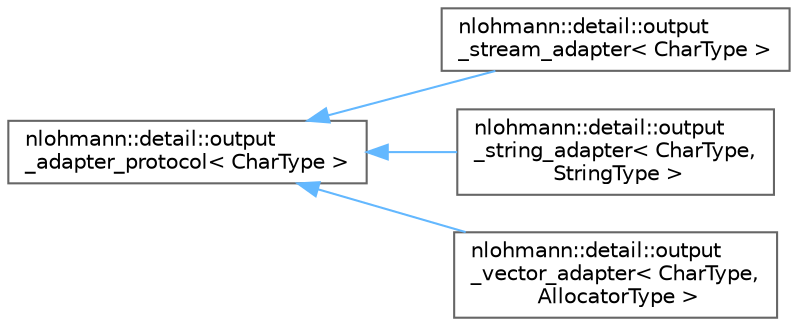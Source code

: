 digraph "Graphical Class Hierarchy"
{
 // LATEX_PDF_SIZE
  bgcolor="transparent";
  edge [fontname=Helvetica,fontsize=10,labelfontname=Helvetica,labelfontsize=10];
  node [fontname=Helvetica,fontsize=10,shape=box,height=0.2,width=0.4];
  rankdir="LR";
  Node0 [id="Node000000",label="nlohmann::detail::output\l_adapter_protocol\< CharType \>",height=0.2,width=0.4,color="grey40", fillcolor="white", style="filled",URL="$structnlohmann_1_1detail_1_1output__adapter__protocol.html",tooltip="abstract output adapter interface"];
  Node0 -> Node1 [id="edge67_Node000000_Node000001",dir="back",color="steelblue1",style="solid",tooltip=" "];
  Node1 [id="Node000001",label="nlohmann::detail::output\l_stream_adapter\< CharType \>",height=0.2,width=0.4,color="grey40", fillcolor="white", style="filled",URL="$classnlohmann_1_1detail_1_1output__stream__adapter.html",tooltip="output adapter for output streams"];
  Node0 -> Node2 [id="edge68_Node000000_Node000002",dir="back",color="steelblue1",style="solid",tooltip=" "];
  Node2 [id="Node000002",label="nlohmann::detail::output\l_string_adapter\< CharType,\l StringType \>",height=0.2,width=0.4,color="grey40", fillcolor="white", style="filled",URL="$classnlohmann_1_1detail_1_1output__string__adapter.html",tooltip="output adapter for basic_string"];
  Node0 -> Node3 [id="edge69_Node000000_Node000003",dir="back",color="steelblue1",style="solid",tooltip=" "];
  Node3 [id="Node000003",label="nlohmann::detail::output\l_vector_adapter\< CharType,\l AllocatorType \>",height=0.2,width=0.4,color="grey40", fillcolor="white", style="filled",URL="$classnlohmann_1_1detail_1_1output__vector__adapter.html",tooltip="output adapter for byte vectors"];
}
